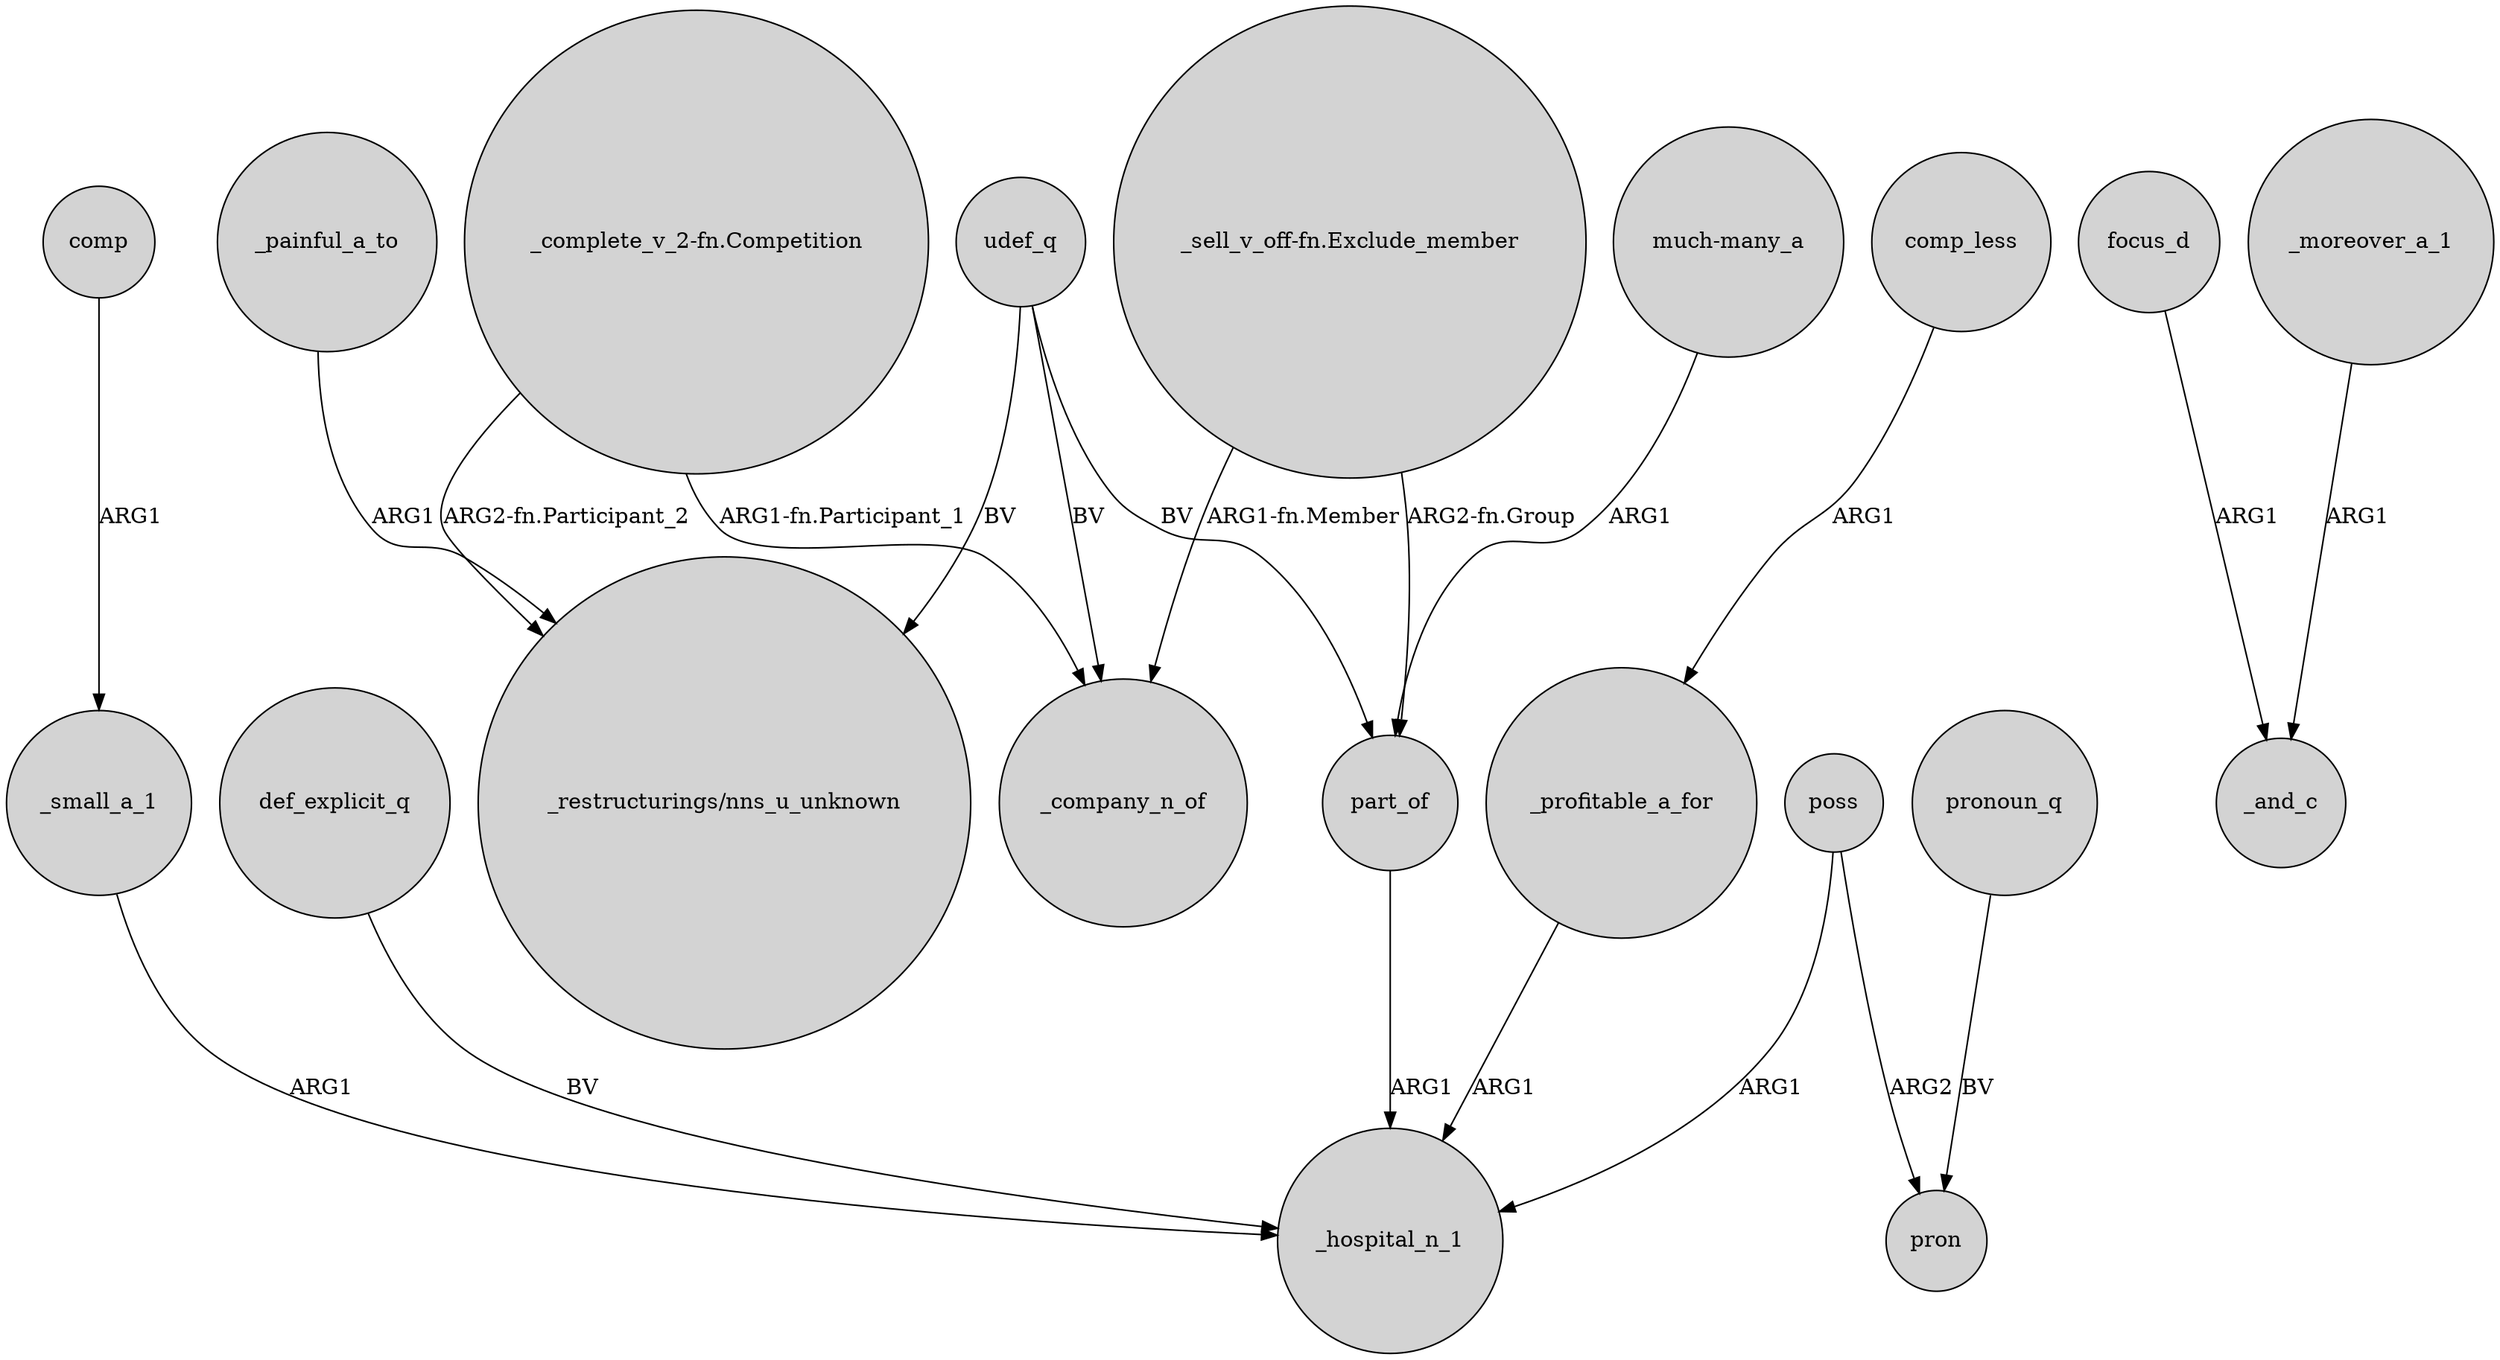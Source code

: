 digraph {
	node [shape=circle style=filled]
	comp_less -> _profitable_a_for [label=ARG1]
	"_sell_v_off-fn.Exclude_member" -> _company_n_of [label="ARG1-fn.Member"]
	udef_q -> part_of [label=BV]
	udef_q -> "_restructurings/nns_u_unknown" [label=BV]
	"_sell_v_off-fn.Exclude_member" -> part_of [label="ARG2-fn.Group"]
	_profitable_a_for -> _hospital_n_1 [label=ARG1]
	poss -> _hospital_n_1 [label=ARG1]
	pronoun_q -> pron [label=BV]
	"_complete_v_2-fn.Competition" -> _company_n_of [label="ARG1-fn.Participant_1"]
	poss -> pron [label=ARG2]
	comp -> _small_a_1 [label=ARG1]
	_painful_a_to -> "_restructurings/nns_u_unknown" [label=ARG1]
	"much-many_a" -> part_of [label=ARG1]
	udef_q -> _company_n_of [label=BV]
	part_of -> _hospital_n_1 [label=ARG1]
	focus_d -> _and_c [label=ARG1]
	_moreover_a_1 -> _and_c [label=ARG1]
	_small_a_1 -> _hospital_n_1 [label=ARG1]
	"_complete_v_2-fn.Competition" -> "_restructurings/nns_u_unknown" [label="ARG2-fn.Participant_2"]
	def_explicit_q -> _hospital_n_1 [label=BV]
}

